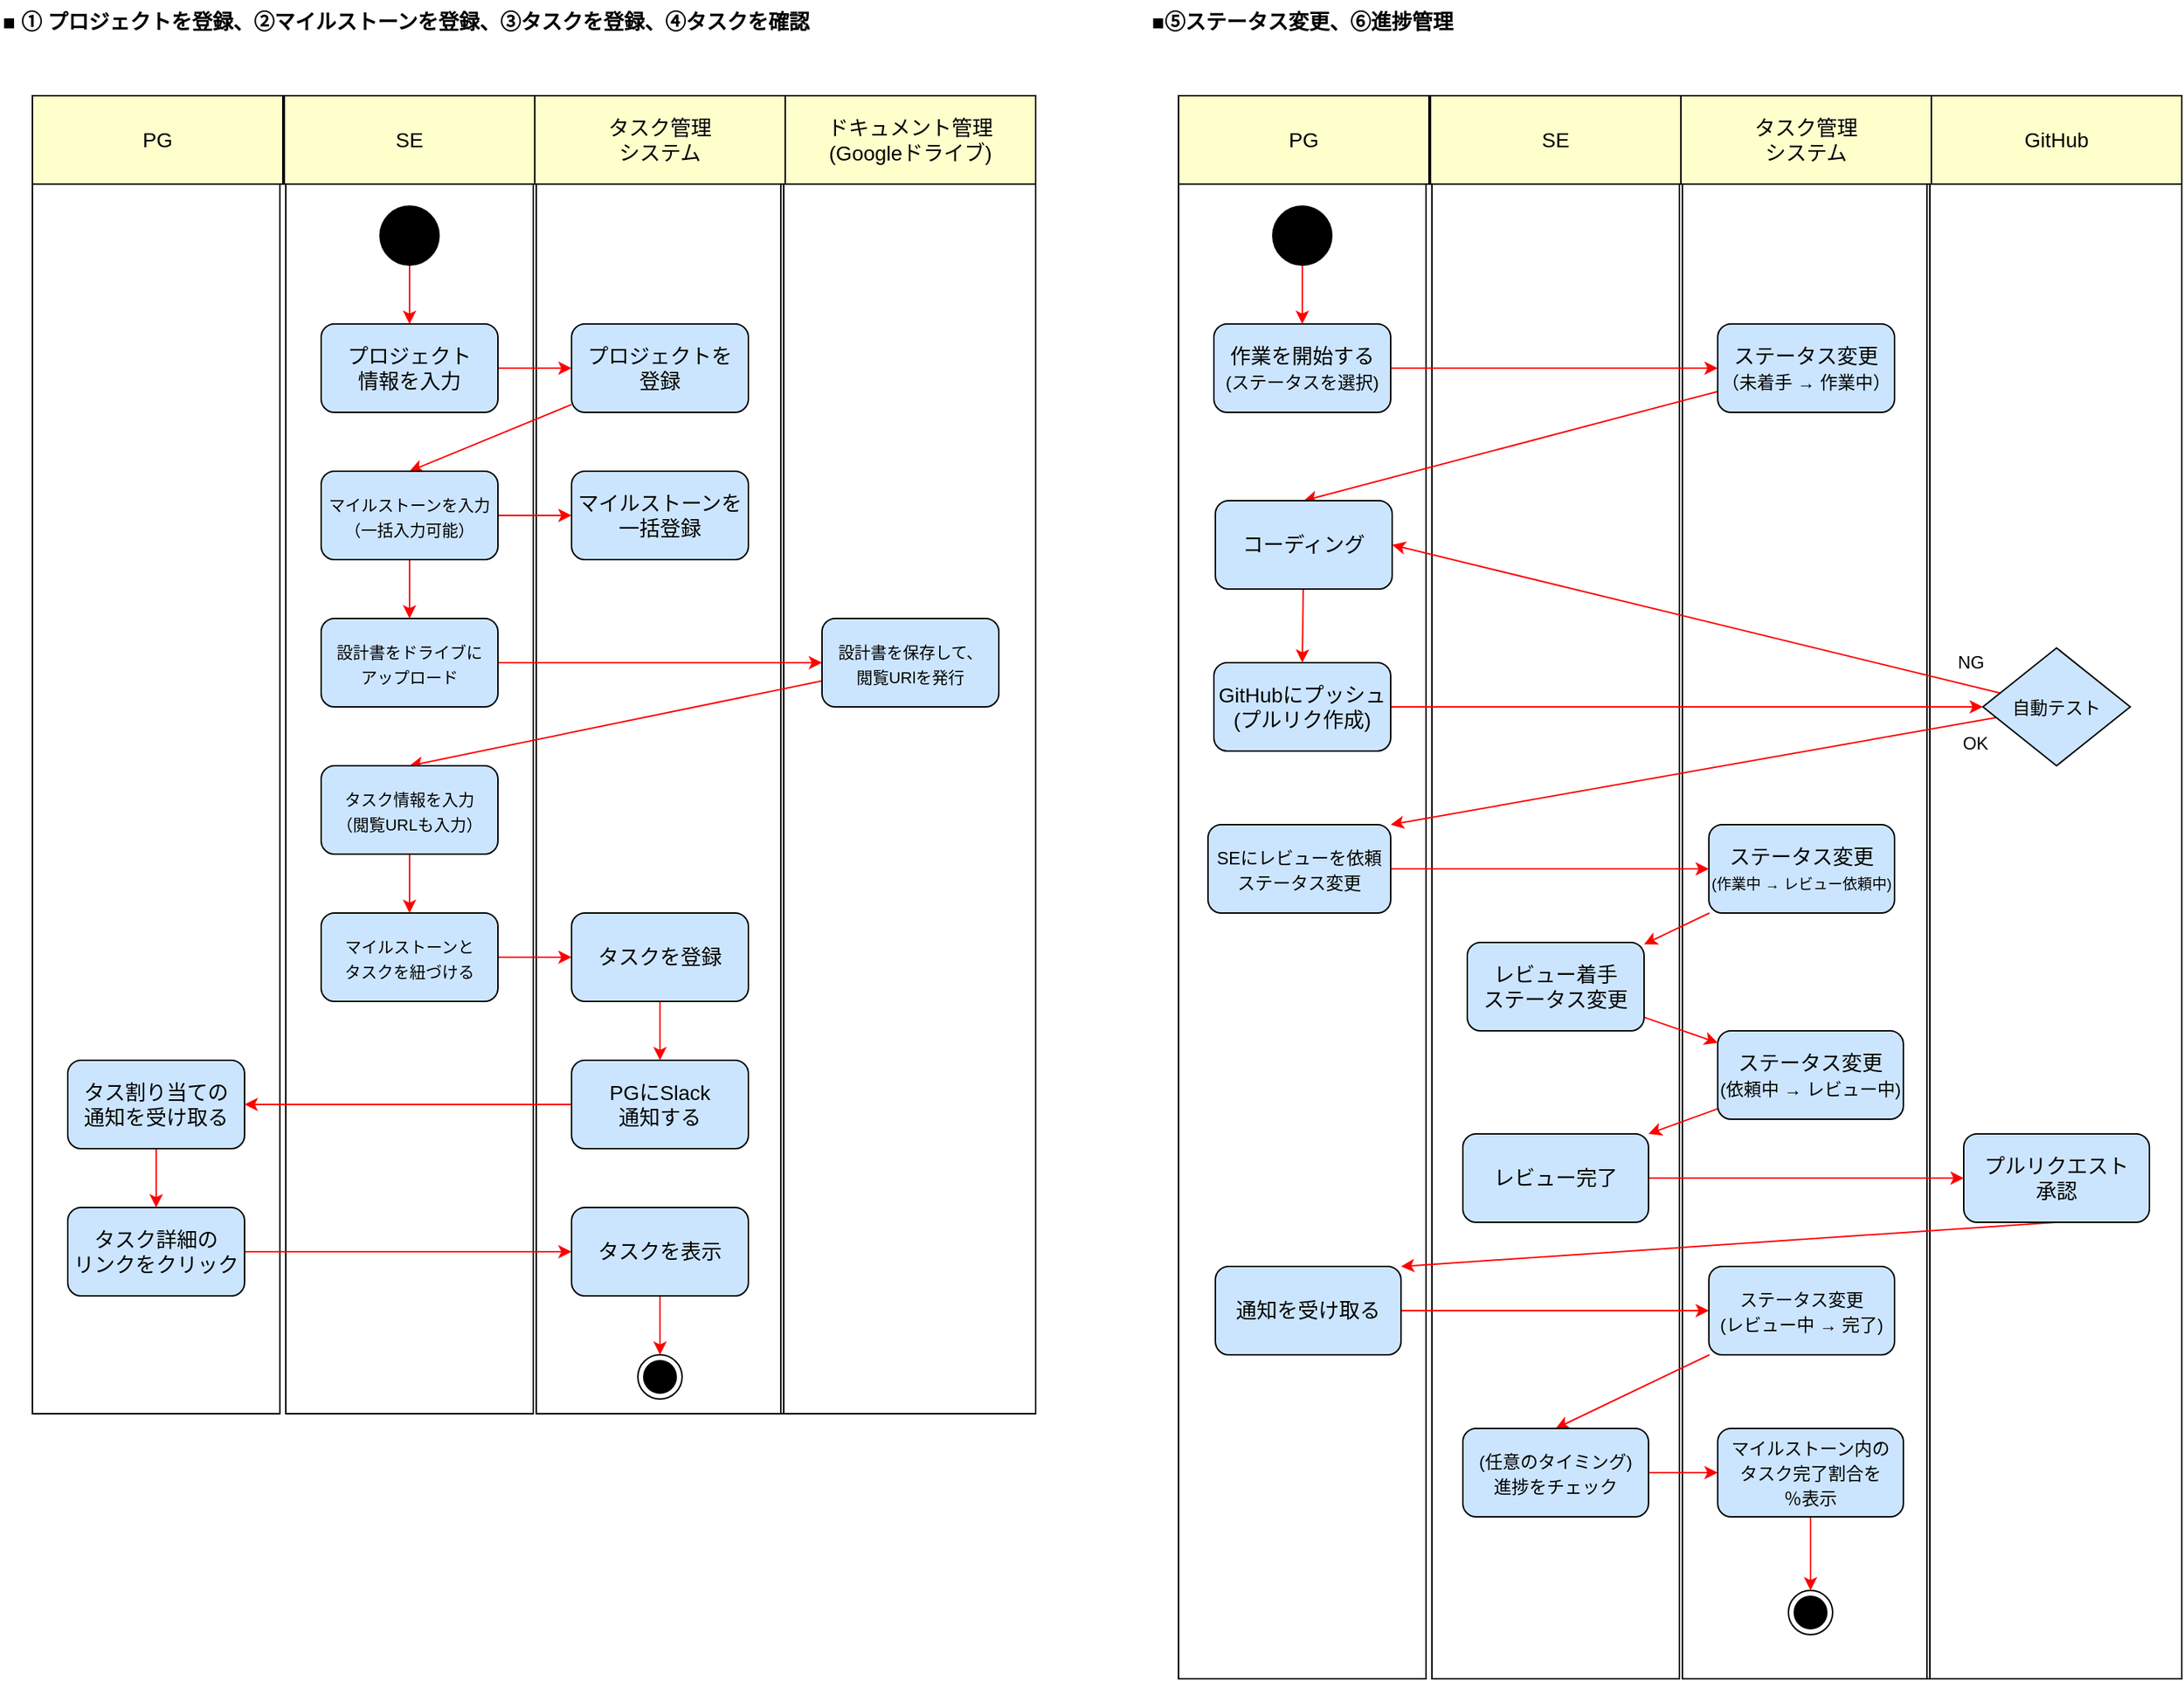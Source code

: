 <mxfile>
    <diagram id="wFIsRHjnmbIZqMemAcd0" name="Page-1">
        <mxGraphModel dx="823" dy="794" grid="1" gridSize="10" guides="1" tooltips="1" connect="1" arrows="1" fold="1" page="1" pageScale="1" pageWidth="850" pageHeight="1100" math="0" shadow="0">
            <root>
                <mxCell id="0"/>
                <mxCell id="1" parent="0"/>
                <mxCell id="10" value="" style="rounded=0;whiteSpace=wrap;html=1;fontSize=14;fillColor=#FFFFCC;" vertex="1" parent="1">
                    <mxGeometry x="533" y="65" width="170" height="60" as="geometry"/>
                </mxCell>
                <mxCell id="9" value="" style="rounded=0;whiteSpace=wrap;html=1;fontSize=14;fillColor=#FFFFCC;" vertex="1" parent="1">
                    <mxGeometry x="363" y="65" width="170" height="60" as="geometry"/>
                </mxCell>
                <mxCell id="8" value="" style="rounded=0;whiteSpace=wrap;html=1;fontSize=14;fillColor=#FFFFCC;" vertex="1" parent="1">
                    <mxGeometry x="193" y="65" width="170" height="60" as="geometry"/>
                </mxCell>
                <mxCell id="7" value="" style="rounded=0;whiteSpace=wrap;html=1;fontSize=14;fillColor=#FFFFCC;" vertex="1" parent="1">
                    <mxGeometry x="22" y="65" width="170" height="60" as="geometry"/>
                </mxCell>
                <mxCell id="2" value="&lt;font style=&quot;font-size: 14px;&quot;&gt;■ ① プロジェクトを登録、②マイルストーンを登録、③タスクを登録、④タスクを確認&lt;/font&gt;" style="text;html=1;strokeColor=none;fillColor=none;align=left;verticalAlign=middle;whiteSpace=wrap;rounded=0;fontStyle=1" vertex="1" parent="1">
                    <mxGeometry width="580" height="30" as="geometry"/>
                </mxCell>
                <mxCell id="3" value="&lt;span style=&quot;font-size: 14px;&quot;&gt;PG&lt;/span&gt;" style="text;html=1;strokeColor=none;fillColor=none;align=center;verticalAlign=middle;whiteSpace=wrap;rounded=0;" vertex="1" parent="1">
                    <mxGeometry x="47" y="80" width="120" height="30" as="geometry"/>
                </mxCell>
                <mxCell id="4" value="&lt;span style=&quot;font-size: 14px;&quot;&gt;SE&lt;/span&gt;" style="text;html=1;strokeColor=none;fillColor=none;align=center;verticalAlign=middle;whiteSpace=wrap;rounded=0;" vertex="1" parent="1">
                    <mxGeometry x="218" y="80" width="120" height="30" as="geometry"/>
                </mxCell>
                <mxCell id="5" value="&lt;span style=&quot;font-size: 14px;&quot;&gt;タスク管理&lt;br&gt;システム&lt;br&gt;&lt;/span&gt;" style="text;html=1;strokeColor=none;fillColor=none;align=center;verticalAlign=middle;whiteSpace=wrap;rounded=0;" vertex="1" parent="1">
                    <mxGeometry x="388" y="80" width="120" height="30" as="geometry"/>
                </mxCell>
                <mxCell id="6" value="&lt;span style=&quot;font-size: 14px;&quot;&gt;ドキュメント管理&lt;br&gt;(Googleドライブ)&lt;br&gt;&lt;/span&gt;" style="text;html=1;strokeColor=none;fillColor=none;align=center;verticalAlign=middle;whiteSpace=wrap;rounded=0;" vertex="1" parent="1">
                    <mxGeometry x="558" y="80" width="120" height="30" as="geometry"/>
                </mxCell>
                <mxCell id="11" value="" style="rounded=0;whiteSpace=wrap;html=1;fontSize=14;fillColor=none;" vertex="1" parent="1">
                    <mxGeometry x="22" y="125" width="168" height="835" as="geometry"/>
                </mxCell>
                <mxCell id="12" value="" style="rounded=0;whiteSpace=wrap;html=1;fontSize=14;fillColor=none;" vertex="1" parent="1">
                    <mxGeometry x="194" y="125" width="168" height="835" as="geometry"/>
                </mxCell>
                <mxCell id="13" value="" style="rounded=0;whiteSpace=wrap;html=1;fontSize=14;fillColor=none;" vertex="1" parent="1">
                    <mxGeometry x="364" y="125" width="168" height="835" as="geometry"/>
                </mxCell>
                <mxCell id="14" value="" style="rounded=0;whiteSpace=wrap;html=1;fontSize=14;fillColor=none;" vertex="1" parent="1">
                    <mxGeometry x="530" y="125" width="173" height="835" as="geometry"/>
                </mxCell>
                <mxCell id="19" style="edgeStyle=none;html=1;fontSize=14;strokeColor=#FF0000;" edge="1" parent="1" source="16" target="17">
                    <mxGeometry relative="1" as="geometry"/>
                </mxCell>
                <mxCell id="16" value="" style="ellipse;whiteSpace=wrap;html=1;aspect=fixed;fontSize=14;fillColor=#000000;" vertex="1" parent="1">
                    <mxGeometry x="258" y="140" width="40" height="40" as="geometry"/>
                </mxCell>
                <mxCell id="20" style="edgeStyle=none;html=1;entryX=0;entryY=0.5;entryDx=0;entryDy=0;strokeColor=#FF0000;fontSize=14;" edge="1" parent="1" source="17" target="18">
                    <mxGeometry relative="1" as="geometry"/>
                </mxCell>
                <mxCell id="17" value="プロジェクト&lt;br&gt;情報を入力" style="rounded=1;whiteSpace=wrap;html=1;fontSize=14;fillColor=#CCE5FF;" vertex="1" parent="1">
                    <mxGeometry x="218" y="220" width="120" height="60" as="geometry"/>
                </mxCell>
                <mxCell id="23" style="edgeStyle=none;html=1;entryX=0.5;entryY=0;entryDx=0;entryDy=0;strokeColor=#FF0000;fontSize=14;" edge="1" parent="1" source="18" target="21">
                    <mxGeometry relative="1" as="geometry"/>
                </mxCell>
                <mxCell id="18" value="プロジェクトを&lt;br&gt;登録" style="rounded=1;whiteSpace=wrap;html=1;fontSize=14;fillColor=#CCE5FF;" vertex="1" parent="1">
                    <mxGeometry x="388" y="220" width="120" height="60" as="geometry"/>
                </mxCell>
                <mxCell id="24" style="edgeStyle=none;html=1;entryX=0;entryY=0.5;entryDx=0;entryDy=0;strokeColor=#FF0000;fontSize=14;" edge="1" parent="1" source="21" target="22">
                    <mxGeometry relative="1" as="geometry"/>
                </mxCell>
                <mxCell id="27" style="edgeStyle=none;html=1;entryX=0.5;entryY=0;entryDx=0;entryDy=0;strokeColor=#FF0000;fontSize=14;" edge="1" parent="1" source="21" target="25">
                    <mxGeometry relative="1" as="geometry"/>
                </mxCell>
                <mxCell id="21" value="&lt;font style=&quot;font-size: 11px;&quot;&gt;マイルストーンを入力&lt;br&gt;（一括入力可能）&lt;br&gt;&lt;/font&gt;" style="rounded=1;whiteSpace=wrap;html=1;fontSize=14;fillColor=#CCE5FF;" vertex="1" parent="1">
                    <mxGeometry x="218" y="320" width="120" height="60" as="geometry"/>
                </mxCell>
                <mxCell id="22" value="&lt;font style=&quot;&quot;&gt;&lt;font style=&quot;font-size: 14px;&quot;&gt;マイルストーンを&lt;br&gt;一括登録&lt;/font&gt;&lt;br&gt;&lt;/font&gt;" style="rounded=1;whiteSpace=wrap;html=1;fontSize=14;fillColor=#CCE5FF;" vertex="1" parent="1">
                    <mxGeometry x="388" y="320" width="120" height="60" as="geometry"/>
                </mxCell>
                <mxCell id="28" style="edgeStyle=none;html=1;strokeColor=#FF0000;fontSize=14;" edge="1" parent="1" source="25" target="26">
                    <mxGeometry relative="1" as="geometry"/>
                </mxCell>
                <mxCell id="25" value="&lt;font style=&quot;font-size: 11px;&quot;&gt;設計書をドライブに&lt;br&gt;アップロード&lt;br&gt;&lt;/font&gt;" style="rounded=1;whiteSpace=wrap;html=1;fontSize=14;fillColor=#CCE5FF;" vertex="1" parent="1">
                    <mxGeometry x="218" y="420" width="120" height="60" as="geometry"/>
                </mxCell>
                <mxCell id="30" style="edgeStyle=none;html=1;entryX=0.5;entryY=0;entryDx=0;entryDy=0;strokeColor=#FF0000;fontSize=14;" edge="1" parent="1" source="26" target="29">
                    <mxGeometry relative="1" as="geometry"/>
                </mxCell>
                <mxCell id="26" value="&lt;font style=&quot;font-size: 11px;&quot;&gt;設計書を保存して、&lt;br&gt;閲覧URlを発行&lt;br&gt;&lt;/font&gt;" style="rounded=1;whiteSpace=wrap;html=1;fontSize=14;fillColor=#CCE5FF;" vertex="1" parent="1">
                    <mxGeometry x="558" y="420" width="120" height="60" as="geometry"/>
                </mxCell>
                <mxCell id="32" style="edgeStyle=none;html=1;entryX=0.5;entryY=0;entryDx=0;entryDy=0;strokeColor=#FF0000;fontSize=14;" edge="1" parent="1" source="29" target="31">
                    <mxGeometry relative="1" as="geometry"/>
                </mxCell>
                <mxCell id="29" value="&lt;font style=&quot;font-size: 11px;&quot;&gt;タスク情報を入力&lt;br&gt;（閲覧URLも入力）&lt;br&gt;&lt;/font&gt;" style="rounded=1;whiteSpace=wrap;html=1;fontSize=14;fillColor=#CCE5FF;" vertex="1" parent="1">
                    <mxGeometry x="218" y="520" width="120" height="60" as="geometry"/>
                </mxCell>
                <mxCell id="34" style="edgeStyle=none;html=1;entryX=0;entryY=0.5;entryDx=0;entryDy=0;strokeColor=#FF0000;fontSize=14;" edge="1" parent="1" source="31" target="33">
                    <mxGeometry relative="1" as="geometry"/>
                </mxCell>
                <mxCell id="31" value="&lt;font style=&quot;font-size: 11px;&quot;&gt;マイルストーンと&lt;br&gt;タスクを紐づける&lt;br&gt;&lt;/font&gt;" style="rounded=1;whiteSpace=wrap;html=1;fontSize=14;fillColor=#CCE5FF;" vertex="1" parent="1">
                    <mxGeometry x="218" y="620" width="120" height="60" as="geometry"/>
                </mxCell>
                <mxCell id="37" style="edgeStyle=none;html=1;strokeColor=#FF0000;fontSize=14;entryX=0.5;entryY=0;entryDx=0;entryDy=0;" edge="1" parent="1" source="33" target="36">
                    <mxGeometry relative="1" as="geometry">
                        <mxPoint x="448" y="820" as="targetPoint"/>
                    </mxGeometry>
                </mxCell>
                <mxCell id="33" value="&lt;font style=&quot;&quot;&gt;&lt;font style=&quot;font-size: 14px;&quot;&gt;タスクを登録&lt;/font&gt;&lt;br&gt;&lt;/font&gt;" style="rounded=1;whiteSpace=wrap;html=1;fontSize=14;fillColor=#CCE5FF;" vertex="1" parent="1">
                    <mxGeometry x="388" y="620" width="120" height="60" as="geometry"/>
                </mxCell>
                <mxCell id="40" style="edgeStyle=none;html=1;entryX=0.5;entryY=0;entryDx=0;entryDy=0;strokeColor=#FF0000;fontSize=14;" edge="1" parent="1" source="35" target="39">
                    <mxGeometry relative="1" as="geometry"/>
                </mxCell>
                <mxCell id="35" value="&lt;font style=&quot;&quot;&gt;&lt;font style=&quot;font-size: 14px;&quot;&gt;タス割り当ての&lt;br&gt;&lt;/font&gt;通知を受け取る&lt;br&gt;&lt;/font&gt;" style="rounded=1;whiteSpace=wrap;html=1;fontSize=14;fillColor=#CCE5FF;" vertex="1" parent="1">
                    <mxGeometry x="46" y="720" width="120" height="60" as="geometry"/>
                </mxCell>
                <mxCell id="38" style="edgeStyle=none;html=1;strokeColor=#FF0000;fontSize=14;entryX=1;entryY=0.5;entryDx=0;entryDy=0;" edge="1" parent="1" source="36" target="35">
                    <mxGeometry relative="1" as="geometry"/>
                </mxCell>
                <mxCell id="36" value="&lt;font style=&quot;&quot;&gt;PGにSlack&lt;br&gt;通知する&lt;br&gt;&lt;/font&gt;" style="rounded=1;whiteSpace=wrap;html=1;fontSize=14;fillColor=#CCE5FF;" vertex="1" parent="1">
                    <mxGeometry x="388" y="720" width="120" height="60" as="geometry"/>
                </mxCell>
                <mxCell id="42" style="edgeStyle=none;html=1;strokeColor=#FF0000;fontSize=14;" edge="1" parent="1" source="39" target="41">
                    <mxGeometry relative="1" as="geometry"/>
                </mxCell>
                <mxCell id="39" value="タスク詳細の&lt;br&gt;リンクをクリック" style="rounded=1;whiteSpace=wrap;html=1;fontSize=14;fillColor=#CCE5FF;" vertex="1" parent="1">
                    <mxGeometry x="46" y="820" width="120" height="60" as="geometry"/>
                </mxCell>
                <mxCell id="47" style="edgeStyle=none;html=1;strokeColor=#FF0000;fontSize=14;entryX=0.5;entryY=0;entryDx=0;entryDy=0;" edge="1" parent="1" source="41" target="48">
                    <mxGeometry relative="1" as="geometry">
                        <mxPoint x="448" y="910" as="targetPoint"/>
                    </mxGeometry>
                </mxCell>
                <mxCell id="41" value="&lt;font style=&quot;&quot;&gt;タスクを表示&lt;br&gt;&lt;/font&gt;" style="rounded=1;whiteSpace=wrap;html=1;fontSize=14;fillColor=#CCE5FF;" vertex="1" parent="1">
                    <mxGeometry x="388" y="820" width="120" height="60" as="geometry"/>
                </mxCell>
                <mxCell id="48" value="" style="ellipse;html=1;shape=endState;fillColor=strokeColor;fontSize=14;" vertex="1" parent="1">
                    <mxGeometry x="433" y="920" width="30" height="30" as="geometry"/>
                </mxCell>
                <mxCell id="49" value="&lt;font style=&quot;font-size: 14px;&quot;&gt;■⑤ステータス変更、⑥進捗管理&lt;/font&gt;" style="text;html=1;strokeColor=none;fillColor=none;align=left;verticalAlign=middle;whiteSpace=wrap;rounded=0;fontStyle=1" vertex="1" parent="1">
                    <mxGeometry x="780" width="230" height="30" as="geometry"/>
                </mxCell>
                <mxCell id="50" value="" style="rounded=0;whiteSpace=wrap;html=1;fontSize=14;fillColor=#FFFFCC;" vertex="1" parent="1">
                    <mxGeometry x="1311" y="65" width="170" height="60" as="geometry"/>
                </mxCell>
                <mxCell id="51" value="" style="rounded=0;whiteSpace=wrap;html=1;fontSize=14;fillColor=#FFFFCC;" vertex="1" parent="1">
                    <mxGeometry x="1141" y="65" width="170" height="60" as="geometry"/>
                </mxCell>
                <mxCell id="52" value="" style="rounded=0;whiteSpace=wrap;html=1;fontSize=14;fillColor=#FFFFCC;" vertex="1" parent="1">
                    <mxGeometry x="971" y="65" width="170" height="60" as="geometry"/>
                </mxCell>
                <mxCell id="53" value="" style="rounded=0;whiteSpace=wrap;html=1;fontSize=14;fillColor=#FFFFCC;" vertex="1" parent="1">
                    <mxGeometry x="800" y="65" width="170" height="60" as="geometry"/>
                </mxCell>
                <mxCell id="54" value="&lt;span style=&quot;font-size: 14px;&quot;&gt;PG&lt;/span&gt;" style="text;html=1;strokeColor=none;fillColor=none;align=center;verticalAlign=middle;whiteSpace=wrap;rounded=0;" vertex="1" parent="1">
                    <mxGeometry x="825" y="80" width="120" height="30" as="geometry"/>
                </mxCell>
                <mxCell id="55" value="&lt;span style=&quot;font-size: 14px;&quot;&gt;SE&lt;/span&gt;" style="text;html=1;strokeColor=none;fillColor=none;align=center;verticalAlign=middle;whiteSpace=wrap;rounded=0;" vertex="1" parent="1">
                    <mxGeometry x="996" y="80" width="120" height="30" as="geometry"/>
                </mxCell>
                <mxCell id="56" value="&lt;span style=&quot;font-size: 14px;&quot;&gt;タスク管理&lt;br&gt;システム&lt;br&gt;&lt;/span&gt;" style="text;html=1;strokeColor=none;fillColor=none;align=center;verticalAlign=middle;whiteSpace=wrap;rounded=0;" vertex="1" parent="1">
                    <mxGeometry x="1166" y="80" width="120" height="30" as="geometry"/>
                </mxCell>
                <mxCell id="57" value="&lt;span style=&quot;font-size: 14px;&quot;&gt;GitHub&lt;br&gt;&lt;/span&gt;" style="text;html=1;strokeColor=none;fillColor=none;align=center;verticalAlign=middle;whiteSpace=wrap;rounded=0;" vertex="1" parent="1">
                    <mxGeometry x="1336" y="80" width="120" height="30" as="geometry"/>
                </mxCell>
                <mxCell id="58" value="" style="rounded=0;whiteSpace=wrap;html=1;fontSize=14;fillColor=none;" vertex="1" parent="1">
                    <mxGeometry x="800" y="125" width="168" height="1015" as="geometry"/>
                </mxCell>
                <mxCell id="59" value="" style="rounded=0;whiteSpace=wrap;html=1;fontSize=14;fillColor=none;" vertex="1" parent="1">
                    <mxGeometry x="972" y="125" width="168" height="1015" as="geometry"/>
                </mxCell>
                <mxCell id="60" value="" style="rounded=0;whiteSpace=wrap;html=1;fontSize=14;fillColor=none;" vertex="1" parent="1">
                    <mxGeometry x="1142" y="125" width="168" height="1015" as="geometry"/>
                </mxCell>
                <mxCell id="61" value="" style="rounded=0;whiteSpace=wrap;html=1;fontSize=14;fillColor=none;" vertex="1" parent="1">
                    <mxGeometry x="1308" y="125" width="173" height="1015" as="geometry"/>
                </mxCell>
                <mxCell id="62" style="edgeStyle=none;html=1;fontSize=14;strokeColor=#FF0000;" edge="1" parent="1" source="63" target="65">
                    <mxGeometry relative="1" as="geometry"/>
                </mxCell>
                <mxCell id="63" value="" style="ellipse;whiteSpace=wrap;html=1;aspect=fixed;fontSize=14;fillColor=#000000;" vertex="1" parent="1">
                    <mxGeometry x="864" y="140" width="40" height="40" as="geometry"/>
                </mxCell>
                <mxCell id="94" style="edgeStyle=none;html=1;strokeColor=#FF0000;fontSize=12;" edge="1" parent="1" source="65" target="67">
                    <mxGeometry relative="1" as="geometry"/>
                </mxCell>
                <mxCell id="65" value="作業を開始する&lt;br&gt;&lt;font style=&quot;font-size: 12px;&quot;&gt;(ステータスを選択)&lt;/font&gt;" style="rounded=1;whiteSpace=wrap;html=1;fontSize=14;fillColor=#CCE5FF;" vertex="1" parent="1">
                    <mxGeometry x="824" y="220" width="120" height="60" as="geometry"/>
                </mxCell>
                <mxCell id="98" style="edgeStyle=none;html=1;entryX=0.5;entryY=0;entryDx=0;entryDy=0;strokeColor=#FF0000;fontSize=12;" edge="1" parent="1" source="67" target="95">
                    <mxGeometry relative="1" as="geometry"/>
                </mxCell>
                <mxCell id="67" value="ステータス変更&lt;br&gt;&lt;font style=&quot;font-size: 12px;&quot;&gt;（未着手 → 作業中）&lt;/font&gt;" style="rounded=1;whiteSpace=wrap;html=1;fontSize=14;fillColor=#CCE5FF;" vertex="1" parent="1">
                    <mxGeometry x="1166" y="220" width="120" height="60" as="geometry"/>
                </mxCell>
                <mxCell id="90" value="" style="ellipse;html=1;shape=endState;fillColor=strokeColor;fontSize=14;" vertex="1" parent="1">
                    <mxGeometry x="1214" y="1080" width="30" height="30" as="geometry"/>
                </mxCell>
                <mxCell id="108" style="edgeStyle=none;html=1;strokeColor=#FF0000;fontSize=12;" edge="1" parent="1" source="92" target="106">
                    <mxGeometry relative="1" as="geometry"/>
                </mxCell>
                <mxCell id="92" value="ステータス変更&lt;br&gt;&lt;font style=&quot;font-size: 10px;&quot;&gt;(作業中 → レビュー依頼中)&lt;/font&gt;" style="rounded=1;whiteSpace=wrap;html=1;fontSize=14;fillColor=#CCE5FF;" vertex="1" parent="1">
                    <mxGeometry x="1160" y="560" width="126" height="60" as="geometry"/>
                </mxCell>
                <mxCell id="111" style="edgeStyle=none;html=1;entryX=1;entryY=0;entryDx=0;entryDy=0;strokeColor=#FF0000;fontSize=12;" edge="1" parent="1" source="93" target="110">
                    <mxGeometry relative="1" as="geometry"/>
                </mxCell>
                <mxCell id="93" value="ステータス変更&lt;br&gt;&lt;font style=&quot;font-size: 12px;&quot;&gt;(依頼中 → レビュー中)&lt;/font&gt;" style="rounded=1;whiteSpace=wrap;html=1;fontSize=14;fillColor=#CCE5FF;" vertex="1" parent="1">
                    <mxGeometry x="1166" y="700" width="126" height="60" as="geometry"/>
                </mxCell>
                <mxCell id="99" style="edgeStyle=none;html=1;entryX=0.5;entryY=0;entryDx=0;entryDy=0;strokeColor=#FF0000;fontSize=12;" edge="1" parent="1" source="95" target="96">
                    <mxGeometry relative="1" as="geometry"/>
                </mxCell>
                <mxCell id="95" value="コーディング" style="rounded=1;whiteSpace=wrap;html=1;fontSize=14;fillColor=#CCE5FF;" vertex="1" parent="1">
                    <mxGeometry x="825" y="340" width="120" height="60" as="geometry"/>
                </mxCell>
                <mxCell id="100" style="edgeStyle=none;html=1;strokeColor=#FF0000;fontSize=12;" edge="1" parent="1" source="96" target="97">
                    <mxGeometry relative="1" as="geometry"/>
                </mxCell>
                <mxCell id="96" value="GitHubにプッシュ&lt;br&gt;(プルリク作成)" style="rounded=1;whiteSpace=wrap;html=1;fontSize=14;fillColor=#CCE5FF;" vertex="1" parent="1">
                    <mxGeometry x="824" y="450" width="120" height="60" as="geometry"/>
                </mxCell>
                <mxCell id="101" style="edgeStyle=none;html=1;entryX=1;entryY=0.5;entryDx=0;entryDy=0;strokeColor=#FF0000;fontSize=12;" edge="1" parent="1" source="97" target="95">
                    <mxGeometry relative="1" as="geometry"/>
                </mxCell>
                <mxCell id="104" style="edgeStyle=none;html=1;entryX=1;entryY=0;entryDx=0;entryDy=0;strokeColor=#FF0000;fontSize=12;" edge="1" parent="1" source="97" target="103">
                    <mxGeometry relative="1" as="geometry"/>
                </mxCell>
                <mxCell id="97" value="自動テスト" style="rhombus;fontSize=12;fillColor=#CCE5FF;" vertex="1" parent="1">
                    <mxGeometry x="1346" y="440" width="100" height="80" as="geometry"/>
                </mxCell>
                <mxCell id="102" value="NG" style="text;html=1;strokeColor=none;fillColor=none;align=center;verticalAlign=middle;whiteSpace=wrap;rounded=0;fontSize=12;" vertex="1" parent="1">
                    <mxGeometry x="1308" y="435" width="60" height="30" as="geometry"/>
                </mxCell>
                <mxCell id="107" style="edgeStyle=none;html=1;strokeColor=#FF0000;fontSize=12;" edge="1" parent="1" source="103" target="92">
                    <mxGeometry relative="1" as="geometry"/>
                </mxCell>
                <mxCell id="103" value="&lt;font style=&quot;font-size: 12px;&quot;&gt;&lt;font style=&quot;&quot;&gt;SEにレビューを依頼&lt;/font&gt;&lt;br&gt;ステータス変更&lt;/font&gt;" style="rounded=1;whiteSpace=wrap;html=1;fontSize=14;fillColor=#CCE5FF;" vertex="1" parent="1">
                    <mxGeometry x="820" y="560" width="124" height="60" as="geometry"/>
                </mxCell>
                <mxCell id="105" value="OK" style="text;html=1;strokeColor=none;fillColor=none;align=center;verticalAlign=middle;whiteSpace=wrap;rounded=0;fontSize=12;" vertex="1" parent="1">
                    <mxGeometry x="1311" y="490" width="60" height="30" as="geometry"/>
                </mxCell>
                <mxCell id="109" style="edgeStyle=none;html=1;strokeColor=#FF0000;fontSize=12;" edge="1" parent="1" source="106" target="93">
                    <mxGeometry relative="1" as="geometry"/>
                </mxCell>
                <mxCell id="106" value="レビュー着手&lt;br&gt;ステータス変更" style="rounded=1;whiteSpace=wrap;html=1;fontSize=14;fillColor=#CCE5FF;" vertex="1" parent="1">
                    <mxGeometry x="996" y="640" width="120" height="60" as="geometry"/>
                </mxCell>
                <mxCell id="113" style="edgeStyle=none;html=1;strokeColor=#FF0000;fontSize=12;" edge="1" parent="1" source="110" target="112">
                    <mxGeometry relative="1" as="geometry"/>
                </mxCell>
                <mxCell id="110" value="レビュー完了" style="rounded=1;whiteSpace=wrap;html=1;fontSize=14;fillColor=#CCE5FF;" vertex="1" parent="1">
                    <mxGeometry x="993" y="770" width="126" height="60" as="geometry"/>
                </mxCell>
                <mxCell id="116" style="edgeStyle=none;html=1;exitX=0.5;exitY=1;exitDx=0;exitDy=0;entryX=1;entryY=0;entryDx=0;entryDy=0;strokeColor=#FF0000;fontSize=12;" edge="1" parent="1" source="112" target="114">
                    <mxGeometry relative="1" as="geometry"/>
                </mxCell>
                <mxCell id="112" value="プルリクエスト&lt;br&gt;承認" style="rounded=1;whiteSpace=wrap;html=1;fontSize=14;fillColor=#CCE5FF;" vertex="1" parent="1">
                    <mxGeometry x="1333" y="770" width="126" height="60" as="geometry"/>
                </mxCell>
                <mxCell id="117" style="edgeStyle=none;html=1;strokeColor=#FF0000;fontSize=12;" edge="1" parent="1" source="114" target="115">
                    <mxGeometry relative="1" as="geometry"/>
                </mxCell>
                <mxCell id="114" value="通知を受け取る" style="rounded=1;whiteSpace=wrap;html=1;fontSize=14;fillColor=#CCE5FF;" vertex="1" parent="1">
                    <mxGeometry x="825" y="860" width="126" height="60" as="geometry"/>
                </mxCell>
                <mxCell id="121" style="edgeStyle=none;html=1;entryX=0.5;entryY=0;entryDx=0;entryDy=0;strokeColor=#FF0000;fontSize=12;" edge="1" parent="1" source="115" target="118">
                    <mxGeometry relative="1" as="geometry"/>
                </mxCell>
                <mxCell id="115" value="&lt;font style=&quot;font-size: 12px;&quot;&gt;ステータス変更&lt;br&gt;(レビュー中 → 完了)&lt;/font&gt;" style="rounded=1;whiteSpace=wrap;html=1;fontSize=14;fillColor=#CCE5FF;" vertex="1" parent="1">
                    <mxGeometry x="1160" y="860" width="126" height="60" as="geometry"/>
                </mxCell>
                <mxCell id="122" style="edgeStyle=none;html=1;entryX=0;entryY=0.5;entryDx=0;entryDy=0;strokeColor=#FF0000;fontSize=12;" edge="1" parent="1" source="118" target="119">
                    <mxGeometry relative="1" as="geometry"/>
                </mxCell>
                <mxCell id="118" value="&lt;span style=&quot;font-size: 12px;&quot;&gt;(任意のタイミング)&lt;br&gt;進捗をチェック&lt;/span&gt;&lt;span style=&quot;color: rgba(0, 0, 0, 0); font-family: monospace; font-size: 0px; text-align: start;&quot;&gt;%3CmxGraphModel%3E%3Croot%3E%3CmxCell%20id%3D%220%22%2F%3E%3CmxCell%20id%3D%221%22%20parent%3D%220%22%2F%3E%3CmxCell%20id%3D%222%22%20value%3D%22%26lt%3Bfont%20style%3D%26quot%3Bfont-size%3A%2012px%3B%26quot%3B%26gt%3B%E3%82%B9%E3%83%86%E3%83%BC%E3%82%BF%E3%82%B9%E5%A4%89%E6%9B%B4%26lt%3Bbr%26gt%3B(%E3%83%AC%E3%83%93%E3%83%A5%E3%83%BC%E4%B8%AD%20%E2%86%92%20%E5%AE%8C%E4%BA%86)%26lt%3B%2Ffont%26gt%3B%22%20style%3D%22rounded%3D1%3BwhiteSpace%3Dwrap%3Bhtml%3D1%3BfontSize%3D14%3BfillColor%3D%23CCE5FF%3B%22%20vertex%3D%221%22%20parent%3D%221%22%3E%3CmxGeometry%20x%3D%221160%22%20y%3D%22860%22%20width%3D%22126%22%20height%3D%2260%22%20as%3D%22geometry%22%2F%3E%3C%2FmxCell%3E%3C%2Froot%3E%3C%2FmxGraphModel%3E&lt;/span&gt;&lt;span style=&quot;font-size: 12px;&quot;&gt;&lt;br&gt;&lt;/span&gt;" style="rounded=1;whiteSpace=wrap;html=1;fontSize=14;fillColor=#CCE5FF;" vertex="1" parent="1">
                    <mxGeometry x="993" y="970" width="126" height="60" as="geometry"/>
                </mxCell>
                <mxCell id="125" style="edgeStyle=none;html=1;strokeColor=#FF0000;fontSize=12;entryX=0.5;entryY=0;entryDx=0;entryDy=0;" edge="1" parent="1" source="119" target="90">
                    <mxGeometry relative="1" as="geometry">
                        <mxPoint x="1220" y="1100" as="targetPoint"/>
                    </mxGeometry>
                </mxCell>
                <mxCell id="119" value="&lt;span style=&quot;font-size: 12px;&quot;&gt;マイルストーン内の&lt;br&gt;タスク完了割合を&lt;br&gt;％表示&lt;br&gt;&lt;/span&gt;" style="rounded=1;whiteSpace=wrap;html=1;fontSize=14;fillColor=#CCE5FF;" vertex="1" parent="1">
                    <mxGeometry x="1166" y="970" width="126" height="60" as="geometry"/>
                </mxCell>
            </root>
        </mxGraphModel>
    </diagram>
</mxfile>